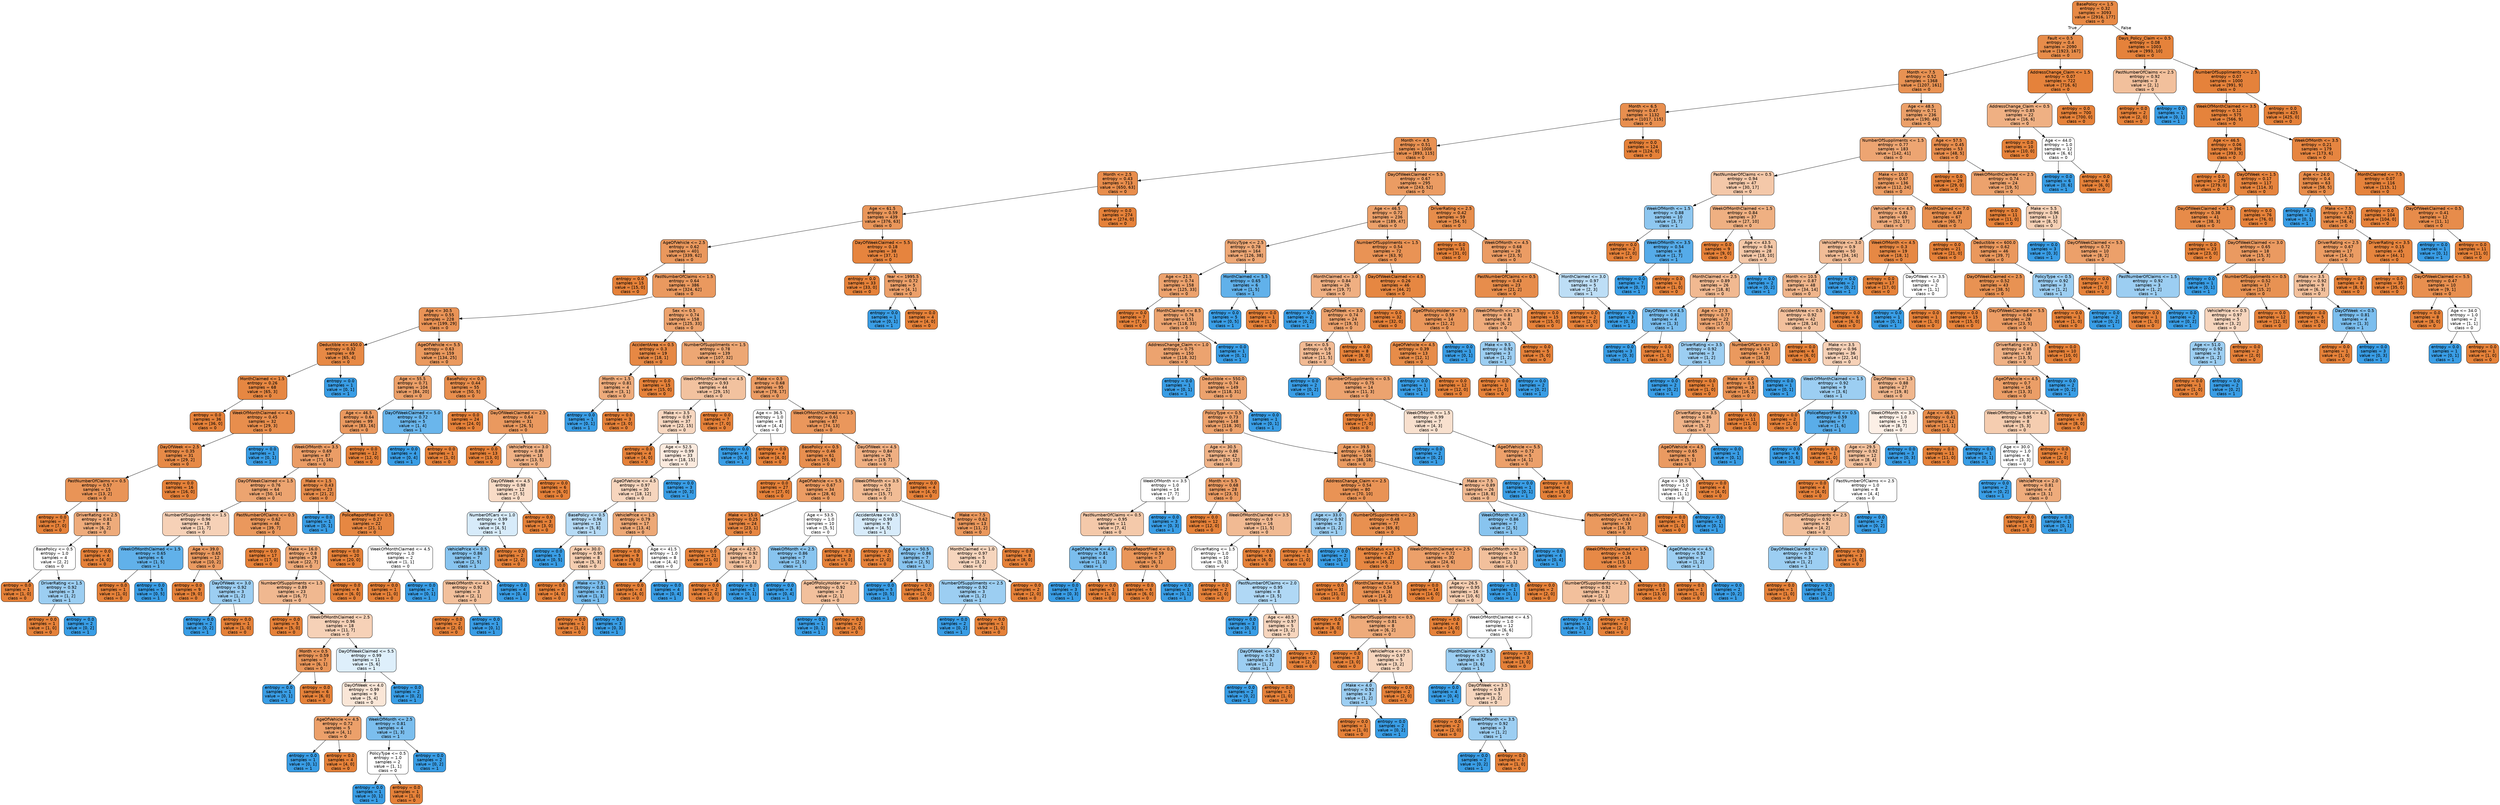 digraph Tree {
node [shape=box, style="filled, rounded", color="black", fontname=helvetica] ;
edge [fontname=helvetica] ;
0 [label="BasePolicy <= 1.5\nentropy = 0.32\nsamples = 3093\nvalue = [2916, 177]\nclass = 0", fillcolor="#e78945"] ;
1 [label="Fault <= 0.5\nentropy = 0.4\nsamples = 2090\nvalue = [1923, 167]\nclass = 0", fillcolor="#e78c4a"] ;
0 -> 1 [labeldistance=2.5, labelangle=45, headlabel="True"] ;
2 [label="Month <= 7.5\nentropy = 0.52\nsamples = 1368\nvalue = [1207, 161]\nclass = 0", fillcolor="#e89253"] ;
1 -> 2 ;
3 [label="Month <= 6.5\nentropy = 0.47\nsamples = 1132\nvalue = [1017, 115]\nclass = 0", fillcolor="#e88f4f"] ;
2 -> 3 ;
4 [label="Month <= 4.5\nentropy = 0.51\nsamples = 1008\nvalue = [893, 115]\nclass = 0", fillcolor="#e89152"] ;
3 -> 4 ;
5 [label="Month <= 2.5\nentropy = 0.43\nsamples = 713\nvalue = [650, 63]\nclass = 0", fillcolor="#e88d4c"] ;
4 -> 5 ;
6 [label="Age <= 61.5\nentropy = 0.59\nsamples = 439\nvalue = [376, 63]\nclass = 0", fillcolor="#e9965a"] ;
5 -> 6 ;
7 [label="AgeOfVehicle <= 2.5\nentropy = 0.62\nsamples = 401\nvalue = [339, 62]\nclass = 0", fillcolor="#ea985d"] ;
6 -> 7 ;
8 [label="entropy = 0.0\nsamples = 15\nvalue = [15, 0]\nclass = 0", fillcolor="#e58139"] ;
7 -> 8 ;
9 [label="PastNumberOfClaims <= 1.5\nentropy = 0.64\nsamples = 386\nvalue = [324, 62]\nclass = 0", fillcolor="#ea995f"] ;
7 -> 9 ;
10 [label="Age <= 30.5\nentropy = 0.55\nsamples = 228\nvalue = [199, 29]\nclass = 0", fillcolor="#e99356"] ;
9 -> 10 ;
11 [label="Deductible <= 450.0\nentropy = 0.32\nsamples = 69\nvalue = [65, 4]\nclass = 0", fillcolor="#e78945"] ;
10 -> 11 ;
12 [label="MonthClaimed <= 1.5\nentropy = 0.26\nsamples = 68\nvalue = [65, 3]\nclass = 0", fillcolor="#e68742"] ;
11 -> 12 ;
13 [label="entropy = 0.0\nsamples = 36\nvalue = [36, 0]\nclass = 0", fillcolor="#e58139"] ;
12 -> 13 ;
14 [label="WeekOfMonthClaimed <= 4.5\nentropy = 0.45\nsamples = 32\nvalue = [29, 3]\nclass = 0", fillcolor="#e88e4d"] ;
12 -> 14 ;
15 [label="DayOfWeek <= 2.5\nentropy = 0.35\nsamples = 31\nvalue = [29, 2]\nclass = 0", fillcolor="#e78a47"] ;
14 -> 15 ;
16 [label="PastNumberOfClaims <= 0.5\nentropy = 0.57\nsamples = 15\nvalue = [13, 2]\nclass = 0", fillcolor="#e99457"] ;
15 -> 16 ;
17 [label="entropy = 0.0\nsamples = 7\nvalue = [7, 0]\nclass = 0", fillcolor="#e58139"] ;
16 -> 17 ;
18 [label="DriverRating <= 2.5\nentropy = 0.81\nsamples = 8\nvalue = [6, 2]\nclass = 0", fillcolor="#eeab7b"] ;
16 -> 18 ;
19 [label="BasePolicy <= 0.5\nentropy = 1.0\nsamples = 4\nvalue = [2, 2]\nclass = 0", fillcolor="#ffffff"] ;
18 -> 19 ;
20 [label="entropy = 0.0\nsamples = 1\nvalue = [1, 0]\nclass = 0", fillcolor="#e58139"] ;
19 -> 20 ;
21 [label="DriverRating <= 1.5\nentropy = 0.92\nsamples = 3\nvalue = [1, 2]\nclass = 1", fillcolor="#9ccef2"] ;
19 -> 21 ;
22 [label="entropy = 0.0\nsamples = 1\nvalue = [1, 0]\nclass = 0", fillcolor="#e58139"] ;
21 -> 22 ;
23 [label="entropy = 0.0\nsamples = 2\nvalue = [0, 2]\nclass = 1", fillcolor="#399de5"] ;
21 -> 23 ;
24 [label="entropy = 0.0\nsamples = 4\nvalue = [4, 0]\nclass = 0", fillcolor="#e58139"] ;
18 -> 24 ;
25 [label="entropy = 0.0\nsamples = 16\nvalue = [16, 0]\nclass = 0", fillcolor="#e58139"] ;
15 -> 25 ;
26 [label="entropy = 0.0\nsamples = 1\nvalue = [0, 1]\nclass = 1", fillcolor="#399de5"] ;
14 -> 26 ;
27 [label="entropy = 0.0\nsamples = 1\nvalue = [0, 1]\nclass = 1", fillcolor="#399de5"] ;
11 -> 27 ;
28 [label="AgeOfVehicle <= 5.5\nentropy = 0.63\nsamples = 159\nvalue = [134, 25]\nclass = 0", fillcolor="#ea995e"] ;
10 -> 28 ;
29 [label="Age <= 55.5\nentropy = 0.71\nsamples = 104\nvalue = [84, 20]\nclass = 0", fillcolor="#eb9f68"] ;
28 -> 29 ;
30 [label="Age <= 46.5\nentropy = 0.64\nsamples = 99\nvalue = [83, 16]\nclass = 0", fillcolor="#ea995f"] ;
29 -> 30 ;
31 [label="WeekOfMonth <= 3.5\nentropy = 0.69\nsamples = 87\nvalue = [71, 16]\nclass = 0", fillcolor="#eb9d66"] ;
30 -> 31 ;
32 [label="DayOfWeekClaimed <= 1.5\nentropy = 0.76\nsamples = 64\nvalue = [50, 14]\nclass = 0", fillcolor="#eca470"] ;
31 -> 32 ;
33 [label="NumberOfSuppliments <= 1.5\nentropy = 0.96\nsamples = 18\nvalue = [11, 7]\nclass = 0", fillcolor="#f6d1b7"] ;
32 -> 33 ;
34 [label="WeekOfMonthClaimed <= 1.5\nentropy = 0.65\nsamples = 6\nvalue = [1, 5]\nclass = 1", fillcolor="#61b1ea"] ;
33 -> 34 ;
35 [label="entropy = 0.0\nsamples = 1\nvalue = [1, 0]\nclass = 0", fillcolor="#e58139"] ;
34 -> 35 ;
36 [label="entropy = 0.0\nsamples = 5\nvalue = [0, 5]\nclass = 1", fillcolor="#399de5"] ;
34 -> 36 ;
37 [label="Age <= 39.0\nentropy = 0.65\nsamples = 12\nvalue = [10, 2]\nclass = 0", fillcolor="#ea9a61"] ;
33 -> 37 ;
38 [label="entropy = 0.0\nsamples = 9\nvalue = [9, 0]\nclass = 0", fillcolor="#e58139"] ;
37 -> 38 ;
39 [label="DayOfWeek <= 3.0\nentropy = 0.92\nsamples = 3\nvalue = [1, 2]\nclass = 1", fillcolor="#9ccef2"] ;
37 -> 39 ;
40 [label="entropy = 0.0\nsamples = 2\nvalue = [0, 2]\nclass = 1", fillcolor="#399de5"] ;
39 -> 40 ;
41 [label="entropy = 0.0\nsamples = 1\nvalue = [1, 0]\nclass = 0", fillcolor="#e58139"] ;
39 -> 41 ;
42 [label="PastNumberOfClaims <= 0.5\nentropy = 0.62\nsamples = 46\nvalue = [39, 7]\nclass = 0", fillcolor="#ea985d"] ;
32 -> 42 ;
43 [label="entropy = 0.0\nsamples = 17\nvalue = [17, 0]\nclass = 0", fillcolor="#e58139"] ;
42 -> 43 ;
44 [label="Make <= 16.0\nentropy = 0.8\nsamples = 29\nvalue = [22, 7]\nclass = 0", fillcolor="#eda978"] ;
42 -> 44 ;
45 [label="NumberOfSuppliments <= 1.5\nentropy = 0.89\nsamples = 23\nvalue = [16, 7]\nclass = 0", fillcolor="#f0b890"] ;
44 -> 45 ;
46 [label="entropy = 0.0\nsamples = 5\nvalue = [5, 0]\nclass = 0", fillcolor="#e58139"] ;
45 -> 46 ;
47 [label="WeekOfMonthClaimed <= 2.5\nentropy = 0.96\nsamples = 18\nvalue = [11, 7]\nclass = 0", fillcolor="#f6d1b7"] ;
45 -> 47 ;
48 [label="Month <= 0.5\nentropy = 0.59\nsamples = 7\nvalue = [6, 1]\nclass = 0", fillcolor="#e9965a"] ;
47 -> 48 ;
49 [label="entropy = 0.0\nsamples = 1\nvalue = [0, 1]\nclass = 1", fillcolor="#399de5"] ;
48 -> 49 ;
50 [label="entropy = 0.0\nsamples = 6\nvalue = [6, 0]\nclass = 0", fillcolor="#e58139"] ;
48 -> 50 ;
51 [label="DayOfWeekClaimed <= 5.5\nentropy = 0.99\nsamples = 11\nvalue = [5, 6]\nclass = 1", fillcolor="#deeffb"] ;
47 -> 51 ;
52 [label="DayOfWeek <= 4.0\nentropy = 0.99\nsamples = 9\nvalue = [5, 4]\nclass = 0", fillcolor="#fae6d7"] ;
51 -> 52 ;
53 [label="AgeOfVehicle <= 4.5\nentropy = 0.72\nsamples = 5\nvalue = [4, 1]\nclass = 0", fillcolor="#eca06a"] ;
52 -> 53 ;
54 [label="entropy = 0.0\nsamples = 1\nvalue = [0, 1]\nclass = 1", fillcolor="#399de5"] ;
53 -> 54 ;
55 [label="entropy = 0.0\nsamples = 4\nvalue = [4, 0]\nclass = 0", fillcolor="#e58139"] ;
53 -> 55 ;
56 [label="WeekOfMonth <= 2.5\nentropy = 0.81\nsamples = 4\nvalue = [1, 3]\nclass = 1", fillcolor="#7bbeee"] ;
52 -> 56 ;
57 [label="PolicyType <= 0.5\nentropy = 1.0\nsamples = 2\nvalue = [1, 1]\nclass = 0", fillcolor="#ffffff"] ;
56 -> 57 ;
58 [label="entropy = 0.0\nsamples = 1\nvalue = [0, 1]\nclass = 1", fillcolor="#399de5"] ;
57 -> 58 ;
59 [label="entropy = 0.0\nsamples = 1\nvalue = [1, 0]\nclass = 0", fillcolor="#e58139"] ;
57 -> 59 ;
60 [label="entropy = 0.0\nsamples = 2\nvalue = [0, 2]\nclass = 1", fillcolor="#399de5"] ;
56 -> 60 ;
61 [label="entropy = 0.0\nsamples = 2\nvalue = [0, 2]\nclass = 1", fillcolor="#399de5"] ;
51 -> 61 ;
62 [label="entropy = 0.0\nsamples = 6\nvalue = [6, 0]\nclass = 0", fillcolor="#e58139"] ;
44 -> 62 ;
63 [label="Make <= 1.5\nentropy = 0.43\nsamples = 23\nvalue = [21, 2]\nclass = 0", fillcolor="#e78d4c"] ;
31 -> 63 ;
64 [label="entropy = 0.0\nsamples = 1\nvalue = [0, 1]\nclass = 1", fillcolor="#399de5"] ;
63 -> 64 ;
65 [label="PoliceReportFiled <= 0.5\nentropy = 0.27\nsamples = 22\nvalue = [21, 1]\nclass = 0", fillcolor="#e68742"] ;
63 -> 65 ;
66 [label="entropy = 0.0\nsamples = 20\nvalue = [20, 0]\nclass = 0", fillcolor="#e58139"] ;
65 -> 66 ;
67 [label="WeekOfMonthClaimed <= 4.5\nentropy = 1.0\nsamples = 2\nvalue = [1, 1]\nclass = 0", fillcolor="#ffffff"] ;
65 -> 67 ;
68 [label="entropy = 0.0\nsamples = 1\nvalue = [1, 0]\nclass = 0", fillcolor="#e58139"] ;
67 -> 68 ;
69 [label="entropy = 0.0\nsamples = 1\nvalue = [0, 1]\nclass = 1", fillcolor="#399de5"] ;
67 -> 69 ;
70 [label="entropy = 0.0\nsamples = 12\nvalue = [12, 0]\nclass = 0", fillcolor="#e58139"] ;
30 -> 70 ;
71 [label="DayOfWeekClaimed <= 5.0\nentropy = 0.72\nsamples = 5\nvalue = [1, 4]\nclass = 1", fillcolor="#6ab6ec"] ;
29 -> 71 ;
72 [label="entropy = 0.0\nsamples = 4\nvalue = [0, 4]\nclass = 1", fillcolor="#399de5"] ;
71 -> 72 ;
73 [label="entropy = 0.0\nsamples = 1\nvalue = [1, 0]\nclass = 0", fillcolor="#e58139"] ;
71 -> 73 ;
74 [label="BasePolicy <= 0.5\nentropy = 0.44\nsamples = 55\nvalue = [50, 5]\nclass = 0", fillcolor="#e88e4d"] ;
28 -> 74 ;
75 [label="entropy = 0.0\nsamples = 24\nvalue = [24, 0]\nclass = 0", fillcolor="#e58139"] ;
74 -> 75 ;
76 [label="DayOfWeekClaimed <= 2.5\nentropy = 0.64\nsamples = 31\nvalue = [26, 5]\nclass = 0", fillcolor="#ea995f"] ;
74 -> 76 ;
77 [label="entropy = 0.0\nsamples = 13\nvalue = [13, 0]\nclass = 0", fillcolor="#e58139"] ;
76 -> 77 ;
78 [label="VehiclePrice <= 3.0\nentropy = 0.85\nsamples = 18\nvalue = [13, 5]\nclass = 0", fillcolor="#efb185"] ;
76 -> 78 ;
79 [label="DayOfWeek <= 4.5\nentropy = 0.98\nsamples = 12\nvalue = [7, 5]\nclass = 0", fillcolor="#f8dbc6"] ;
78 -> 79 ;
80 [label="NumberOfCars <= 1.0\nentropy = 0.99\nsamples = 9\nvalue = [4, 5]\nclass = 1", fillcolor="#d7ebfa"] ;
79 -> 80 ;
81 [label="VehiclePrice <= 0.5\nentropy = 0.86\nsamples = 7\nvalue = [2, 5]\nclass = 1", fillcolor="#88c4ef"] ;
80 -> 81 ;
82 [label="WeekOfMonth <= 4.5\nentropy = 0.92\nsamples = 3\nvalue = [2, 1]\nclass = 0", fillcolor="#f2c09c"] ;
81 -> 82 ;
83 [label="entropy = 0.0\nsamples = 2\nvalue = [2, 0]\nclass = 0", fillcolor="#e58139"] ;
82 -> 83 ;
84 [label="entropy = 0.0\nsamples = 1\nvalue = [0, 1]\nclass = 1", fillcolor="#399de5"] ;
82 -> 84 ;
85 [label="entropy = 0.0\nsamples = 4\nvalue = [0, 4]\nclass = 1", fillcolor="#399de5"] ;
81 -> 85 ;
86 [label="entropy = 0.0\nsamples = 2\nvalue = [2, 0]\nclass = 0", fillcolor="#e58139"] ;
80 -> 86 ;
87 [label="entropy = 0.0\nsamples = 3\nvalue = [3, 0]\nclass = 0", fillcolor="#e58139"] ;
79 -> 87 ;
88 [label="entropy = 0.0\nsamples = 6\nvalue = [6, 0]\nclass = 0", fillcolor="#e58139"] ;
78 -> 88 ;
89 [label="Sex <= 0.5\nentropy = 0.74\nsamples = 158\nvalue = [125, 33]\nclass = 0", fillcolor="#eca26d"] ;
9 -> 89 ;
90 [label="AccidentArea <= 0.5\nentropy = 0.3\nsamples = 19\nvalue = [18, 1]\nclass = 0", fillcolor="#e68844"] ;
89 -> 90 ;
91 [label="Month <= 1.5\nentropy = 0.81\nsamples = 4\nvalue = [3, 1]\nclass = 0", fillcolor="#eeab7b"] ;
90 -> 91 ;
92 [label="entropy = 0.0\nsamples = 1\nvalue = [0, 1]\nclass = 1", fillcolor="#399de5"] ;
91 -> 92 ;
93 [label="entropy = 0.0\nsamples = 3\nvalue = [3, 0]\nclass = 0", fillcolor="#e58139"] ;
91 -> 93 ;
94 [label="entropy = 0.0\nsamples = 15\nvalue = [15, 0]\nclass = 0", fillcolor="#e58139"] ;
90 -> 94 ;
95 [label="NumberOfSuppliments <= 1.5\nentropy = 0.78\nsamples = 139\nvalue = [107, 32]\nclass = 0", fillcolor="#eda774"] ;
89 -> 95 ;
96 [label="WeekOfMonthClaimed <= 4.5\nentropy = 0.93\nsamples = 44\nvalue = [29, 15]\nclass = 0", fillcolor="#f2c29f"] ;
95 -> 96 ;
97 [label="Make <= 3.5\nentropy = 0.97\nsamples = 37\nvalue = [22, 15]\nclass = 0", fillcolor="#f7d7c0"] ;
96 -> 97 ;
98 [label="entropy = 0.0\nsamples = 4\nvalue = [4, 0]\nclass = 0", fillcolor="#e58139"] ;
97 -> 98 ;
99 [label="Age <= 52.5\nentropy = 0.99\nsamples = 33\nvalue = [18, 15]\nclass = 0", fillcolor="#fbeade"] ;
97 -> 99 ;
100 [label="AgeOfVehicle <= 4.5\nentropy = 0.97\nsamples = 30\nvalue = [18, 12]\nclass = 0", fillcolor="#f6d5bd"] ;
99 -> 100 ;
101 [label="BasePolicy <= 0.5\nentropy = 0.96\nsamples = 13\nvalue = [5, 8]\nclass = 1", fillcolor="#b5daf5"] ;
100 -> 101 ;
102 [label="entropy = 0.0\nsamples = 5\nvalue = [0, 5]\nclass = 1", fillcolor="#399de5"] ;
101 -> 102 ;
103 [label="Age <= 30.0\nentropy = 0.95\nsamples = 8\nvalue = [5, 3]\nclass = 0", fillcolor="#f5cdb0"] ;
101 -> 103 ;
104 [label="entropy = 0.0\nsamples = 4\nvalue = [4, 0]\nclass = 0", fillcolor="#e58139"] ;
103 -> 104 ;
105 [label="Make <= 7.5\nentropy = 0.81\nsamples = 4\nvalue = [1, 3]\nclass = 1", fillcolor="#7bbeee"] ;
103 -> 105 ;
106 [label="entropy = 0.0\nsamples = 1\nvalue = [1, 0]\nclass = 0", fillcolor="#e58139"] ;
105 -> 106 ;
107 [label="entropy = 0.0\nsamples = 3\nvalue = [0, 3]\nclass = 1", fillcolor="#399de5"] ;
105 -> 107 ;
108 [label="VehiclePrice <= 1.5\nentropy = 0.79\nsamples = 17\nvalue = [13, 4]\nclass = 0", fillcolor="#eda876"] ;
100 -> 108 ;
109 [label="entropy = 0.0\nsamples = 9\nvalue = [9, 0]\nclass = 0", fillcolor="#e58139"] ;
108 -> 109 ;
110 [label="Age <= 41.5\nentropy = 1.0\nsamples = 8\nvalue = [4, 4]\nclass = 0", fillcolor="#ffffff"] ;
108 -> 110 ;
111 [label="entropy = 0.0\nsamples = 4\nvalue = [4, 0]\nclass = 0", fillcolor="#e58139"] ;
110 -> 111 ;
112 [label="entropy = 0.0\nsamples = 4\nvalue = [0, 4]\nclass = 1", fillcolor="#399de5"] ;
110 -> 112 ;
113 [label="entropy = 0.0\nsamples = 3\nvalue = [0, 3]\nclass = 1", fillcolor="#399de5"] ;
99 -> 113 ;
114 [label="entropy = 0.0\nsamples = 7\nvalue = [7, 0]\nclass = 0", fillcolor="#e58139"] ;
96 -> 114 ;
115 [label="Make <= 0.5\nentropy = 0.68\nsamples = 95\nvalue = [78, 17]\nclass = 0", fillcolor="#eb9c64"] ;
95 -> 115 ;
116 [label="Age <= 36.5\nentropy = 1.0\nsamples = 8\nvalue = [4, 4]\nclass = 0", fillcolor="#ffffff"] ;
115 -> 116 ;
117 [label="entropy = 0.0\nsamples = 4\nvalue = [0, 4]\nclass = 1", fillcolor="#399de5"] ;
116 -> 117 ;
118 [label="entropy = 0.0\nsamples = 4\nvalue = [4, 0]\nclass = 0", fillcolor="#e58139"] ;
116 -> 118 ;
119 [label="WeekOfMonthClaimed <= 3.5\nentropy = 0.61\nsamples = 87\nvalue = [74, 13]\nclass = 0", fillcolor="#ea975c"] ;
115 -> 119 ;
120 [label="BasePolicy <= 0.5\nentropy = 0.46\nsamples = 61\nvalue = [55, 6]\nclass = 0", fillcolor="#e88f4f"] ;
119 -> 120 ;
121 [label="entropy = 0.0\nsamples = 27\nvalue = [27, 0]\nclass = 0", fillcolor="#e58139"] ;
120 -> 121 ;
122 [label="AgeOfVehicle <= 5.5\nentropy = 0.67\nsamples = 34\nvalue = [28, 6]\nclass = 0", fillcolor="#eb9c63"] ;
120 -> 122 ;
123 [label="Make <= 15.0\nentropy = 0.25\nsamples = 24\nvalue = [23, 1]\nclass = 0", fillcolor="#e68642"] ;
122 -> 123 ;
124 [label="entropy = 0.0\nsamples = 21\nvalue = [21, 0]\nclass = 0", fillcolor="#e58139"] ;
123 -> 124 ;
125 [label="Age <= 42.5\nentropy = 0.92\nsamples = 3\nvalue = [2, 1]\nclass = 0", fillcolor="#f2c09c"] ;
123 -> 125 ;
126 [label="entropy = 0.0\nsamples = 2\nvalue = [2, 0]\nclass = 0", fillcolor="#e58139"] ;
125 -> 126 ;
127 [label="entropy = 0.0\nsamples = 1\nvalue = [0, 1]\nclass = 1", fillcolor="#399de5"] ;
125 -> 127 ;
128 [label="Age <= 53.5\nentropy = 1.0\nsamples = 10\nvalue = [5, 5]\nclass = 0", fillcolor="#ffffff"] ;
122 -> 128 ;
129 [label="WeekOfMonth <= 2.5\nentropy = 0.86\nsamples = 7\nvalue = [2, 5]\nclass = 1", fillcolor="#88c4ef"] ;
128 -> 129 ;
130 [label="entropy = 0.0\nsamples = 4\nvalue = [0, 4]\nclass = 1", fillcolor="#399de5"] ;
129 -> 130 ;
131 [label="AgeOfPolicyHolder <= 2.5\nentropy = 0.92\nsamples = 3\nvalue = [2, 1]\nclass = 0", fillcolor="#f2c09c"] ;
129 -> 131 ;
132 [label="entropy = 0.0\nsamples = 1\nvalue = [0, 1]\nclass = 1", fillcolor="#399de5"] ;
131 -> 132 ;
133 [label="entropy = 0.0\nsamples = 2\nvalue = [2, 0]\nclass = 0", fillcolor="#e58139"] ;
131 -> 133 ;
134 [label="entropy = 0.0\nsamples = 3\nvalue = [3, 0]\nclass = 0", fillcolor="#e58139"] ;
128 -> 134 ;
135 [label="DayOfWeek <= 4.5\nentropy = 0.84\nsamples = 26\nvalue = [19, 7]\nclass = 0", fillcolor="#efaf82"] ;
119 -> 135 ;
136 [label="WeekOfMonth <= 3.5\nentropy = 0.9\nsamples = 22\nvalue = [15, 7]\nclass = 0", fillcolor="#f1bc95"] ;
135 -> 136 ;
137 [label="AccidentArea <= 0.5\nentropy = 0.99\nsamples = 9\nvalue = [4, 5]\nclass = 1", fillcolor="#d7ebfa"] ;
136 -> 137 ;
138 [label="entropy = 0.0\nsamples = 2\nvalue = [2, 0]\nclass = 0", fillcolor="#e58139"] ;
137 -> 138 ;
139 [label="Age <= 50.5\nentropy = 0.86\nsamples = 7\nvalue = [2, 5]\nclass = 1", fillcolor="#88c4ef"] ;
137 -> 139 ;
140 [label="entropy = 0.0\nsamples = 5\nvalue = [0, 5]\nclass = 1", fillcolor="#399de5"] ;
139 -> 140 ;
141 [label="entropy = 0.0\nsamples = 2\nvalue = [2, 0]\nclass = 0", fillcolor="#e58139"] ;
139 -> 141 ;
142 [label="Make <= 7.5\nentropy = 0.62\nsamples = 13\nvalue = [11, 2]\nclass = 0", fillcolor="#ea985d"] ;
136 -> 142 ;
143 [label="MonthClaimed <= 1.0\nentropy = 0.97\nsamples = 5\nvalue = [3, 2]\nclass = 0", fillcolor="#f6d5bd"] ;
142 -> 143 ;
144 [label="NumberOfSuppliments <= 2.5\nentropy = 0.92\nsamples = 3\nvalue = [1, 2]\nclass = 1", fillcolor="#9ccef2"] ;
143 -> 144 ;
145 [label="entropy = 0.0\nsamples = 2\nvalue = [0, 2]\nclass = 1", fillcolor="#399de5"] ;
144 -> 145 ;
146 [label="entropy = 0.0\nsamples = 1\nvalue = [1, 0]\nclass = 0", fillcolor="#e58139"] ;
144 -> 146 ;
147 [label="entropy = 0.0\nsamples = 2\nvalue = [2, 0]\nclass = 0", fillcolor="#e58139"] ;
143 -> 147 ;
148 [label="entropy = 0.0\nsamples = 8\nvalue = [8, 0]\nclass = 0", fillcolor="#e58139"] ;
142 -> 148 ;
149 [label="entropy = 0.0\nsamples = 4\nvalue = [4, 0]\nclass = 0", fillcolor="#e58139"] ;
135 -> 149 ;
150 [label="DayOfWeekClaimed <= 5.5\nentropy = 0.18\nsamples = 38\nvalue = [37, 1]\nclass = 0", fillcolor="#e6843e"] ;
6 -> 150 ;
151 [label="entropy = 0.0\nsamples = 33\nvalue = [33, 0]\nclass = 0", fillcolor="#e58139"] ;
150 -> 151 ;
152 [label="Year <= 1995.5\nentropy = 0.72\nsamples = 5\nvalue = [4, 1]\nclass = 0", fillcolor="#eca06a"] ;
150 -> 152 ;
153 [label="entropy = 0.0\nsamples = 1\nvalue = [0, 1]\nclass = 1", fillcolor="#399de5"] ;
152 -> 153 ;
154 [label="entropy = 0.0\nsamples = 4\nvalue = [4, 0]\nclass = 0", fillcolor="#e58139"] ;
152 -> 154 ;
155 [label="entropy = 0.0\nsamples = 274\nvalue = [274, 0]\nclass = 0", fillcolor="#e58139"] ;
5 -> 155 ;
156 [label="DayOfWeekClaimed <= 5.5\nentropy = 0.67\nsamples = 295\nvalue = [243, 52]\nclass = 0", fillcolor="#eb9c63"] ;
4 -> 156 ;
157 [label="Age <= 46.5\nentropy = 0.72\nsamples = 236\nvalue = [189, 47]\nclass = 0", fillcolor="#eba06a"] ;
156 -> 157 ;
158 [label="PolicyType <= 2.5\nentropy = 0.78\nsamples = 164\nvalue = [126, 38]\nclass = 0", fillcolor="#eda775"] ;
157 -> 158 ;
159 [label="Age <= 21.5\nentropy = 0.74\nsamples = 158\nvalue = [125, 33]\nclass = 0", fillcolor="#eca26d"] ;
158 -> 159 ;
160 [label="entropy = 0.0\nsamples = 7\nvalue = [7, 0]\nclass = 0", fillcolor="#e58139"] ;
159 -> 160 ;
161 [label="MonthClaimed <= 8.5\nentropy = 0.76\nsamples = 151\nvalue = [118, 33]\nclass = 0", fillcolor="#eca470"] ;
159 -> 161 ;
162 [label="AddressChange_Claim <= 1.0\nentropy = 0.75\nsamples = 150\nvalue = [118, 32]\nclass = 0", fillcolor="#eca36f"] ;
161 -> 162 ;
163 [label="entropy = 0.0\nsamples = 1\nvalue = [0, 1]\nclass = 1", fillcolor="#399de5"] ;
162 -> 163 ;
164 [label="Deductible <= 550.0\nentropy = 0.74\nsamples = 149\nvalue = [118, 31]\nclass = 0", fillcolor="#eca26d"] ;
162 -> 164 ;
165 [label="PolicyType <= 0.5\nentropy = 0.73\nsamples = 148\nvalue = [118, 30]\nclass = 0", fillcolor="#eca16b"] ;
164 -> 165 ;
166 [label="Age <= 30.5\nentropy = 0.86\nsamples = 42\nvalue = [30, 12]\nclass = 0", fillcolor="#efb388"] ;
165 -> 166 ;
167 [label="WeekOfMonth <= 3.5\nentropy = 1.0\nsamples = 14\nvalue = [7, 7]\nclass = 0", fillcolor="#ffffff"] ;
166 -> 167 ;
168 [label="PastNumberOfClaims <= 0.5\nentropy = 0.95\nsamples = 11\nvalue = [7, 4]\nclass = 0", fillcolor="#f4c9aa"] ;
167 -> 168 ;
169 [label="AgeOfVehicle <= 4.5\nentropy = 0.81\nsamples = 4\nvalue = [1, 3]\nclass = 1", fillcolor="#7bbeee"] ;
168 -> 169 ;
170 [label="entropy = 0.0\nsamples = 3\nvalue = [0, 3]\nclass = 1", fillcolor="#399de5"] ;
169 -> 170 ;
171 [label="entropy = 0.0\nsamples = 1\nvalue = [1, 0]\nclass = 0", fillcolor="#e58139"] ;
169 -> 171 ;
172 [label="PoliceReportFiled <= 0.5\nentropy = 0.59\nsamples = 7\nvalue = [6, 1]\nclass = 0", fillcolor="#e9965a"] ;
168 -> 172 ;
173 [label="entropy = 0.0\nsamples = 6\nvalue = [6, 0]\nclass = 0", fillcolor="#e58139"] ;
172 -> 173 ;
174 [label="entropy = 0.0\nsamples = 1\nvalue = [0, 1]\nclass = 1", fillcolor="#399de5"] ;
172 -> 174 ;
175 [label="entropy = 0.0\nsamples = 3\nvalue = [0, 3]\nclass = 1", fillcolor="#399de5"] ;
167 -> 175 ;
176 [label="Month <= 5.5\nentropy = 0.68\nsamples = 28\nvalue = [23, 5]\nclass = 0", fillcolor="#eb9c64"] ;
166 -> 176 ;
177 [label="entropy = 0.0\nsamples = 12\nvalue = [12, 0]\nclass = 0", fillcolor="#e58139"] ;
176 -> 177 ;
178 [label="WeekOfMonthClaimed <= 3.5\nentropy = 0.9\nsamples = 16\nvalue = [11, 5]\nclass = 0", fillcolor="#f1ba93"] ;
176 -> 178 ;
179 [label="DriverRating <= 1.5\nentropy = 1.0\nsamples = 10\nvalue = [5, 5]\nclass = 0", fillcolor="#ffffff"] ;
178 -> 179 ;
180 [label="entropy = 0.0\nsamples = 2\nvalue = [2, 0]\nclass = 0", fillcolor="#e58139"] ;
179 -> 180 ;
181 [label="PastNumberOfClaims <= 2.0\nentropy = 0.95\nsamples = 8\nvalue = [3, 5]\nclass = 1", fillcolor="#b0d8f5"] ;
179 -> 181 ;
182 [label="entropy = 0.0\nsamples = 3\nvalue = [0, 3]\nclass = 1", fillcolor="#399de5"] ;
181 -> 182 ;
183 [label="Age <= 40.5\nentropy = 0.97\nsamples = 5\nvalue = [3, 2]\nclass = 0", fillcolor="#f6d5bd"] ;
181 -> 183 ;
184 [label="DayOfWeek <= 5.0\nentropy = 0.92\nsamples = 3\nvalue = [1, 2]\nclass = 1", fillcolor="#9ccef2"] ;
183 -> 184 ;
185 [label="entropy = 0.0\nsamples = 2\nvalue = [0, 2]\nclass = 1", fillcolor="#399de5"] ;
184 -> 185 ;
186 [label="entropy = 0.0\nsamples = 1\nvalue = [1, 0]\nclass = 0", fillcolor="#e58139"] ;
184 -> 186 ;
187 [label="entropy = 0.0\nsamples = 2\nvalue = [2, 0]\nclass = 0", fillcolor="#e58139"] ;
183 -> 187 ;
188 [label="entropy = 0.0\nsamples = 6\nvalue = [6, 0]\nclass = 0", fillcolor="#e58139"] ;
178 -> 188 ;
189 [label="Age <= 39.5\nentropy = 0.66\nsamples = 106\nvalue = [88, 18]\nclass = 0", fillcolor="#ea9b61"] ;
165 -> 189 ;
190 [label="AddressChange_Claim <= 2.5\nentropy = 0.54\nsamples = 80\nvalue = [70, 10]\nclass = 0", fillcolor="#e99355"] ;
189 -> 190 ;
191 [label="Age <= 33.0\nentropy = 0.92\nsamples = 3\nvalue = [1, 2]\nclass = 1", fillcolor="#9ccef2"] ;
190 -> 191 ;
192 [label="entropy = 0.0\nsamples = 1\nvalue = [1, 0]\nclass = 0", fillcolor="#e58139"] ;
191 -> 192 ;
193 [label="entropy = 0.0\nsamples = 2\nvalue = [0, 2]\nclass = 1", fillcolor="#399de5"] ;
191 -> 193 ;
194 [label="NumberOfSuppliments <= 2.5\nentropy = 0.48\nsamples = 77\nvalue = [69, 8]\nclass = 0", fillcolor="#e89050"] ;
190 -> 194 ;
195 [label="MaritalStatus <= 1.5\nentropy = 0.25\nsamples = 47\nvalue = [45, 2]\nclass = 0", fillcolor="#e68742"] ;
194 -> 195 ;
196 [label="entropy = 0.0\nsamples = 31\nvalue = [31, 0]\nclass = 0", fillcolor="#e58139"] ;
195 -> 196 ;
197 [label="MonthClaimed <= 5.5\nentropy = 0.54\nsamples = 16\nvalue = [14, 2]\nclass = 0", fillcolor="#e99355"] ;
195 -> 197 ;
198 [label="entropy = 0.0\nsamples = 8\nvalue = [8, 0]\nclass = 0", fillcolor="#e58139"] ;
197 -> 198 ;
199 [label="NumberOfSuppliments <= 0.5\nentropy = 0.81\nsamples = 8\nvalue = [6, 2]\nclass = 0", fillcolor="#eeab7b"] ;
197 -> 199 ;
200 [label="entropy = 0.0\nsamples = 3\nvalue = [3, 0]\nclass = 0", fillcolor="#e58139"] ;
199 -> 200 ;
201 [label="VehiclePrice <= 0.5\nentropy = 0.97\nsamples = 5\nvalue = [3, 2]\nclass = 0", fillcolor="#f6d5bd"] ;
199 -> 201 ;
202 [label="Make <= 4.0\nentropy = 0.92\nsamples = 3\nvalue = [1, 2]\nclass = 1", fillcolor="#9ccef2"] ;
201 -> 202 ;
203 [label="entropy = 0.0\nsamples = 1\nvalue = [1, 0]\nclass = 0", fillcolor="#e58139"] ;
202 -> 203 ;
204 [label="entropy = 0.0\nsamples = 2\nvalue = [0, 2]\nclass = 1", fillcolor="#399de5"] ;
202 -> 204 ;
205 [label="entropy = 0.0\nsamples = 2\nvalue = [2, 0]\nclass = 0", fillcolor="#e58139"] ;
201 -> 205 ;
206 [label="WeekOfMonthClaimed <= 2.5\nentropy = 0.72\nsamples = 30\nvalue = [24, 6]\nclass = 0", fillcolor="#eca06a"] ;
194 -> 206 ;
207 [label="entropy = 0.0\nsamples = 14\nvalue = [14, 0]\nclass = 0", fillcolor="#e58139"] ;
206 -> 207 ;
208 [label="Age <= 26.5\nentropy = 0.95\nsamples = 16\nvalue = [10, 6]\nclass = 0", fillcolor="#f5cdb0"] ;
206 -> 208 ;
209 [label="entropy = 0.0\nsamples = 4\nvalue = [4, 0]\nclass = 0", fillcolor="#e58139"] ;
208 -> 209 ;
210 [label="WeekOfMonthClaimed <= 4.5\nentropy = 1.0\nsamples = 12\nvalue = [6, 6]\nclass = 0", fillcolor="#ffffff"] ;
208 -> 210 ;
211 [label="MonthClaimed <= 5.5\nentropy = 0.92\nsamples = 9\nvalue = [3, 6]\nclass = 1", fillcolor="#9ccef2"] ;
210 -> 211 ;
212 [label="entropy = 0.0\nsamples = 4\nvalue = [0, 4]\nclass = 1", fillcolor="#399de5"] ;
211 -> 212 ;
213 [label="DayOfWeek <= 3.5\nentropy = 0.97\nsamples = 5\nvalue = [3, 2]\nclass = 0", fillcolor="#f6d5bd"] ;
211 -> 213 ;
214 [label="entropy = 0.0\nsamples = 2\nvalue = [2, 0]\nclass = 0", fillcolor="#e58139"] ;
213 -> 214 ;
215 [label="WeekOfMonth <= 3.5\nentropy = 0.92\nsamples = 3\nvalue = [1, 2]\nclass = 1", fillcolor="#9ccef2"] ;
213 -> 215 ;
216 [label="entropy = 0.0\nsamples = 2\nvalue = [0, 2]\nclass = 1", fillcolor="#399de5"] ;
215 -> 216 ;
217 [label="entropy = 0.0\nsamples = 1\nvalue = [1, 0]\nclass = 0", fillcolor="#e58139"] ;
215 -> 217 ;
218 [label="entropy = 0.0\nsamples = 3\nvalue = [3, 0]\nclass = 0", fillcolor="#e58139"] ;
210 -> 218 ;
219 [label="Make <= 7.5\nentropy = 0.89\nsamples = 26\nvalue = [18, 8]\nclass = 0", fillcolor="#f1b991"] ;
189 -> 219 ;
220 [label="WeekOfMonth <= 2.5\nentropy = 0.86\nsamples = 7\nvalue = [2, 5]\nclass = 1", fillcolor="#88c4ef"] ;
219 -> 220 ;
221 [label="WeekOfMonth <= 1.5\nentropy = 0.92\nsamples = 3\nvalue = [2, 1]\nclass = 0", fillcolor="#f2c09c"] ;
220 -> 221 ;
222 [label="entropy = 0.0\nsamples = 1\nvalue = [0, 1]\nclass = 1", fillcolor="#399de5"] ;
221 -> 222 ;
223 [label="entropy = 0.0\nsamples = 2\nvalue = [2, 0]\nclass = 0", fillcolor="#e58139"] ;
221 -> 223 ;
224 [label="entropy = 0.0\nsamples = 4\nvalue = [0, 4]\nclass = 1", fillcolor="#399de5"] ;
220 -> 224 ;
225 [label="PastNumberOfClaims <= 2.0\nentropy = 0.63\nsamples = 19\nvalue = [16, 3]\nclass = 0", fillcolor="#ea995e"] ;
219 -> 225 ;
226 [label="WeekOfMonthClaimed <= 1.5\nentropy = 0.34\nsamples = 16\nvalue = [15, 1]\nclass = 0", fillcolor="#e78946"] ;
225 -> 226 ;
227 [label="NumberOfSuppliments <= 2.5\nentropy = 0.92\nsamples = 3\nvalue = [2, 1]\nclass = 0", fillcolor="#f2c09c"] ;
226 -> 227 ;
228 [label="entropy = 0.0\nsamples = 1\nvalue = [0, 1]\nclass = 1", fillcolor="#399de5"] ;
227 -> 228 ;
229 [label="entropy = 0.0\nsamples = 2\nvalue = [2, 0]\nclass = 0", fillcolor="#e58139"] ;
227 -> 229 ;
230 [label="entropy = 0.0\nsamples = 13\nvalue = [13, 0]\nclass = 0", fillcolor="#e58139"] ;
226 -> 230 ;
231 [label="AgeOfVehicle <= 4.5\nentropy = 0.92\nsamples = 3\nvalue = [1, 2]\nclass = 1", fillcolor="#9ccef2"] ;
225 -> 231 ;
232 [label="entropy = 0.0\nsamples = 1\nvalue = [1, 0]\nclass = 0", fillcolor="#e58139"] ;
231 -> 232 ;
233 [label="entropy = 0.0\nsamples = 2\nvalue = [0, 2]\nclass = 1", fillcolor="#399de5"] ;
231 -> 233 ;
234 [label="entropy = 0.0\nsamples = 1\nvalue = [0, 1]\nclass = 1", fillcolor="#399de5"] ;
164 -> 234 ;
235 [label="entropy = 0.0\nsamples = 1\nvalue = [0, 1]\nclass = 1", fillcolor="#399de5"] ;
161 -> 235 ;
236 [label="MonthClaimed <= 5.5\nentropy = 0.65\nsamples = 6\nvalue = [1, 5]\nclass = 1", fillcolor="#61b1ea"] ;
158 -> 236 ;
237 [label="entropy = 0.0\nsamples = 5\nvalue = [0, 5]\nclass = 1", fillcolor="#399de5"] ;
236 -> 237 ;
238 [label="entropy = 0.0\nsamples = 1\nvalue = [1, 0]\nclass = 0", fillcolor="#e58139"] ;
236 -> 238 ;
239 [label="NumberOfSuppliments <= 1.5\nentropy = 0.54\nsamples = 72\nvalue = [63, 9]\nclass = 0", fillcolor="#e99355"] ;
157 -> 239 ;
240 [label="MonthClaimed <= 3.0\nentropy = 0.84\nsamples = 26\nvalue = [19, 7]\nclass = 0", fillcolor="#efaf82"] ;
239 -> 240 ;
241 [label="entropy = 0.0\nsamples = 2\nvalue = [0, 2]\nclass = 1", fillcolor="#399de5"] ;
240 -> 241 ;
242 [label="DayOfWeek <= 3.0\nentropy = 0.74\nsamples = 24\nvalue = [19, 5]\nclass = 0", fillcolor="#eca26d"] ;
240 -> 242 ;
243 [label="Sex <= 0.5\nentropy = 0.9\nsamples = 16\nvalue = [11, 5]\nclass = 0", fillcolor="#f1ba93"] ;
242 -> 243 ;
244 [label="entropy = 0.0\nsamples = 2\nvalue = [0, 2]\nclass = 1", fillcolor="#399de5"] ;
243 -> 244 ;
245 [label="NumberOfSuppliments <= 0.5\nentropy = 0.75\nsamples = 14\nvalue = [11, 3]\nclass = 0", fillcolor="#eca36f"] ;
243 -> 245 ;
246 [label="entropy = 0.0\nsamples = 7\nvalue = [7, 0]\nclass = 0", fillcolor="#e58139"] ;
245 -> 246 ;
247 [label="WeekOfMonth <= 1.5\nentropy = 0.99\nsamples = 7\nvalue = [4, 3]\nclass = 0", fillcolor="#f8e0ce"] ;
245 -> 247 ;
248 [label="entropy = 0.0\nsamples = 2\nvalue = [0, 2]\nclass = 1", fillcolor="#399de5"] ;
247 -> 248 ;
249 [label="AgeOfVehicle <= 5.5\nentropy = 0.72\nsamples = 5\nvalue = [4, 1]\nclass = 0", fillcolor="#eca06a"] ;
247 -> 249 ;
250 [label="entropy = 0.0\nsamples = 1\nvalue = [0, 1]\nclass = 1", fillcolor="#399de5"] ;
249 -> 250 ;
251 [label="entropy = 0.0\nsamples = 4\nvalue = [4, 0]\nclass = 0", fillcolor="#e58139"] ;
249 -> 251 ;
252 [label="entropy = 0.0\nsamples = 8\nvalue = [8, 0]\nclass = 0", fillcolor="#e58139"] ;
242 -> 252 ;
253 [label="DayOfWeekClaimed <= 4.5\nentropy = 0.26\nsamples = 46\nvalue = [44, 2]\nclass = 0", fillcolor="#e68742"] ;
239 -> 253 ;
254 [label="entropy = 0.0\nsamples = 32\nvalue = [32, 0]\nclass = 0", fillcolor="#e58139"] ;
253 -> 254 ;
255 [label="AgeOfPolicyHolder <= 7.5\nentropy = 0.59\nsamples = 14\nvalue = [12, 2]\nclass = 0", fillcolor="#e9965a"] ;
253 -> 255 ;
256 [label="AgeOfVehicle <= 4.5\nentropy = 0.39\nsamples = 13\nvalue = [12, 1]\nclass = 0", fillcolor="#e78c49"] ;
255 -> 256 ;
257 [label="entropy = 0.0\nsamples = 1\nvalue = [0, 1]\nclass = 1", fillcolor="#399de5"] ;
256 -> 257 ;
258 [label="entropy = 0.0\nsamples = 12\nvalue = [12, 0]\nclass = 0", fillcolor="#e58139"] ;
256 -> 258 ;
259 [label="entropy = 0.0\nsamples = 1\nvalue = [0, 1]\nclass = 1", fillcolor="#399de5"] ;
255 -> 259 ;
260 [label="DriverRating <= 2.5\nentropy = 0.42\nsamples = 59\nvalue = [54, 5]\nclass = 0", fillcolor="#e78d4b"] ;
156 -> 260 ;
261 [label="entropy = 0.0\nsamples = 31\nvalue = [31, 0]\nclass = 0", fillcolor="#e58139"] ;
260 -> 261 ;
262 [label="WeekOfMonth <= 4.5\nentropy = 0.68\nsamples = 28\nvalue = [23, 5]\nclass = 0", fillcolor="#eb9c64"] ;
260 -> 262 ;
263 [label="PastNumberOfClaims <= 0.5\nentropy = 0.43\nsamples = 23\nvalue = [21, 2]\nclass = 0", fillcolor="#e78d4c"] ;
262 -> 263 ;
264 [label="WeekOfMonth <= 2.5\nentropy = 0.81\nsamples = 8\nvalue = [6, 2]\nclass = 0", fillcolor="#eeab7b"] ;
263 -> 264 ;
265 [label="Make <= 9.5\nentropy = 0.92\nsamples = 3\nvalue = [1, 2]\nclass = 1", fillcolor="#9ccef2"] ;
264 -> 265 ;
266 [label="entropy = 0.0\nsamples = 1\nvalue = [1, 0]\nclass = 0", fillcolor="#e58139"] ;
265 -> 266 ;
267 [label="entropy = 0.0\nsamples = 2\nvalue = [0, 2]\nclass = 1", fillcolor="#399de5"] ;
265 -> 267 ;
268 [label="entropy = 0.0\nsamples = 5\nvalue = [5, 0]\nclass = 0", fillcolor="#e58139"] ;
264 -> 268 ;
269 [label="entropy = 0.0\nsamples = 15\nvalue = [15, 0]\nclass = 0", fillcolor="#e58139"] ;
263 -> 269 ;
270 [label="MonthClaimed <= 3.0\nentropy = 0.97\nsamples = 5\nvalue = [2, 3]\nclass = 1", fillcolor="#bddef6"] ;
262 -> 270 ;
271 [label="entropy = 0.0\nsamples = 2\nvalue = [2, 0]\nclass = 0", fillcolor="#e58139"] ;
270 -> 271 ;
272 [label="entropy = 0.0\nsamples = 3\nvalue = [0, 3]\nclass = 1", fillcolor="#399de5"] ;
270 -> 272 ;
273 [label="entropy = 0.0\nsamples = 124\nvalue = [124, 0]\nclass = 0", fillcolor="#e58139"] ;
3 -> 273 ;
274 [label="Age <= 48.5\nentropy = 0.71\nsamples = 236\nvalue = [190, 46]\nclass = 0", fillcolor="#eba069"] ;
2 -> 274 ;
275 [label="NumberOfSuppliments <= 1.5\nentropy = 0.77\nsamples = 183\nvalue = [142, 41]\nclass = 0", fillcolor="#eda572"] ;
274 -> 275 ;
276 [label="PastNumberOfClaims <= 0.5\nentropy = 0.94\nsamples = 47\nvalue = [30, 17]\nclass = 0", fillcolor="#f4c8a9"] ;
275 -> 276 ;
277 [label="WeekOfMonth <= 1.5\nentropy = 0.88\nsamples = 10\nvalue = [3, 7]\nclass = 1", fillcolor="#8ec7f0"] ;
276 -> 277 ;
278 [label="entropy = 0.0\nsamples = 2\nvalue = [2, 0]\nclass = 0", fillcolor="#e58139"] ;
277 -> 278 ;
279 [label="WeekOfMonth <= 3.5\nentropy = 0.54\nsamples = 8\nvalue = [1, 7]\nclass = 1", fillcolor="#55abe9"] ;
277 -> 279 ;
280 [label="entropy = 0.0\nsamples = 7\nvalue = [0, 7]\nclass = 1", fillcolor="#399de5"] ;
279 -> 280 ;
281 [label="entropy = 0.0\nsamples = 1\nvalue = [1, 0]\nclass = 0", fillcolor="#e58139"] ;
279 -> 281 ;
282 [label="WeekOfMonthClaimed <= 1.5\nentropy = 0.84\nsamples = 37\nvalue = [27, 10]\nclass = 0", fillcolor="#efb082"] ;
276 -> 282 ;
283 [label="entropy = 0.0\nsamples = 9\nvalue = [9, 0]\nclass = 0", fillcolor="#e58139"] ;
282 -> 283 ;
284 [label="Age <= 43.5\nentropy = 0.94\nsamples = 28\nvalue = [18, 10]\nclass = 0", fillcolor="#f3c7a7"] ;
282 -> 284 ;
285 [label="MonthClaimed <= 2.5\nentropy = 0.89\nsamples = 26\nvalue = [18, 8]\nclass = 0", fillcolor="#f1b991"] ;
284 -> 285 ;
286 [label="DayOfWeek <= 4.5\nentropy = 0.81\nsamples = 4\nvalue = [1, 3]\nclass = 1", fillcolor="#7bbeee"] ;
285 -> 286 ;
287 [label="entropy = 0.0\nsamples = 3\nvalue = [0, 3]\nclass = 1", fillcolor="#399de5"] ;
286 -> 287 ;
288 [label="entropy = 0.0\nsamples = 1\nvalue = [1, 0]\nclass = 0", fillcolor="#e58139"] ;
286 -> 288 ;
289 [label="Age <= 27.5\nentropy = 0.77\nsamples = 22\nvalue = [17, 5]\nclass = 0", fillcolor="#eda673"] ;
285 -> 289 ;
290 [label="DriverRating <= 3.5\nentropy = 0.92\nsamples = 3\nvalue = [1, 2]\nclass = 1", fillcolor="#9ccef2"] ;
289 -> 290 ;
291 [label="entropy = 0.0\nsamples = 2\nvalue = [0, 2]\nclass = 1", fillcolor="#399de5"] ;
290 -> 291 ;
292 [label="entropy = 0.0\nsamples = 1\nvalue = [1, 0]\nclass = 0", fillcolor="#e58139"] ;
290 -> 292 ;
293 [label="NumberOfCars <= 1.0\nentropy = 0.63\nsamples = 19\nvalue = [16, 3]\nclass = 0", fillcolor="#ea995e"] ;
289 -> 293 ;
294 [label="Make <= 4.0\nentropy = 0.5\nsamples = 18\nvalue = [16, 2]\nclass = 0", fillcolor="#e89152"] ;
293 -> 294 ;
295 [label="DriverRating <= 3.5\nentropy = 0.86\nsamples = 7\nvalue = [5, 2]\nclass = 0", fillcolor="#efb388"] ;
294 -> 295 ;
296 [label="AgeOfVehicle <= 4.5\nentropy = 0.65\nsamples = 6\nvalue = [5, 1]\nclass = 0", fillcolor="#ea9a61"] ;
295 -> 296 ;
297 [label="Age <= 35.5\nentropy = 1.0\nsamples = 2\nvalue = [1, 1]\nclass = 0", fillcolor="#ffffff"] ;
296 -> 297 ;
298 [label="entropy = 0.0\nsamples = 1\nvalue = [1, 0]\nclass = 0", fillcolor="#e58139"] ;
297 -> 298 ;
299 [label="entropy = 0.0\nsamples = 1\nvalue = [0, 1]\nclass = 1", fillcolor="#399de5"] ;
297 -> 299 ;
300 [label="entropy = 0.0\nsamples = 4\nvalue = [4, 0]\nclass = 0", fillcolor="#e58139"] ;
296 -> 300 ;
301 [label="entropy = 0.0\nsamples = 1\nvalue = [0, 1]\nclass = 1", fillcolor="#399de5"] ;
295 -> 301 ;
302 [label="entropy = 0.0\nsamples = 11\nvalue = [11, 0]\nclass = 0", fillcolor="#e58139"] ;
294 -> 302 ;
303 [label="entropy = 0.0\nsamples = 1\nvalue = [0, 1]\nclass = 1", fillcolor="#399de5"] ;
293 -> 303 ;
304 [label="entropy = 0.0\nsamples = 2\nvalue = [0, 2]\nclass = 1", fillcolor="#399de5"] ;
284 -> 304 ;
305 [label="Make <= 10.0\nentropy = 0.67\nsamples = 136\nvalue = [112, 24]\nclass = 0", fillcolor="#eb9c63"] ;
275 -> 305 ;
306 [label="VehiclePrice <= 4.5\nentropy = 0.81\nsamples = 69\nvalue = [52, 17]\nclass = 0", fillcolor="#eeaa7a"] ;
305 -> 306 ;
307 [label="VehiclePrice <= 3.0\nentropy = 0.9\nsamples = 50\nvalue = [34, 16]\nclass = 0", fillcolor="#f1bc96"] ;
306 -> 307 ;
308 [label="Month <= 10.5\nentropy = 0.87\nsamples = 48\nvalue = [34, 14]\nclass = 0", fillcolor="#f0b58b"] ;
307 -> 308 ;
309 [label="AccidentArea <= 0.5\nentropy = 0.92\nsamples = 42\nvalue = [28, 14]\nclass = 0", fillcolor="#f2c09c"] ;
308 -> 309 ;
310 [label="entropy = 0.0\nsamples = 6\nvalue = [6, 0]\nclass = 0", fillcolor="#e58139"] ;
309 -> 310 ;
311 [label="Make <= 3.5\nentropy = 0.96\nsamples = 36\nvalue = [22, 14]\nclass = 0", fillcolor="#f6d1b7"] ;
309 -> 311 ;
312 [label="WeekOfMonthClaimed <= 1.5\nentropy = 0.92\nsamples = 9\nvalue = [3, 6]\nclass = 1", fillcolor="#9ccef2"] ;
311 -> 312 ;
313 [label="entropy = 0.0\nsamples = 2\nvalue = [2, 0]\nclass = 0", fillcolor="#e58139"] ;
312 -> 313 ;
314 [label="PoliceReportFiled <= 0.5\nentropy = 0.59\nsamples = 7\nvalue = [1, 6]\nclass = 1", fillcolor="#5aade9"] ;
312 -> 314 ;
315 [label="entropy = 0.0\nsamples = 6\nvalue = [0, 6]\nclass = 1", fillcolor="#399de5"] ;
314 -> 315 ;
316 [label="entropy = 0.0\nsamples = 1\nvalue = [1, 0]\nclass = 0", fillcolor="#e58139"] ;
314 -> 316 ;
317 [label="DayOfWeek <= 1.5\nentropy = 0.88\nsamples = 27\nvalue = [19, 8]\nclass = 0", fillcolor="#f0b68c"] ;
311 -> 317 ;
318 [label="WeekOfMonth <= 3.5\nentropy = 1.0\nsamples = 15\nvalue = [8, 7]\nclass = 0", fillcolor="#fcefe6"] ;
317 -> 318 ;
319 [label="Age <= 29.5\nentropy = 0.92\nsamples = 12\nvalue = [8, 4]\nclass = 0", fillcolor="#f2c09c"] ;
318 -> 319 ;
320 [label="entropy = 0.0\nsamples = 4\nvalue = [4, 0]\nclass = 0", fillcolor="#e58139"] ;
319 -> 320 ;
321 [label="PastNumberOfClaims <= 2.5\nentropy = 1.0\nsamples = 8\nvalue = [4, 4]\nclass = 0", fillcolor="#ffffff"] ;
319 -> 321 ;
322 [label="NumberOfSuppliments <= 2.5\nentropy = 0.92\nsamples = 6\nvalue = [4, 2]\nclass = 0", fillcolor="#f2c09c"] ;
321 -> 322 ;
323 [label="DayOfWeekClaimed <= 3.0\nentropy = 0.92\nsamples = 3\nvalue = [1, 2]\nclass = 1", fillcolor="#9ccef2"] ;
322 -> 323 ;
324 [label="entropy = 0.0\nsamples = 1\nvalue = [1, 0]\nclass = 0", fillcolor="#e58139"] ;
323 -> 324 ;
325 [label="entropy = 0.0\nsamples = 2\nvalue = [0, 2]\nclass = 1", fillcolor="#399de5"] ;
323 -> 325 ;
326 [label="entropy = 0.0\nsamples = 3\nvalue = [3, 0]\nclass = 0", fillcolor="#e58139"] ;
322 -> 326 ;
327 [label="entropy = 0.0\nsamples = 2\nvalue = [0, 2]\nclass = 1", fillcolor="#399de5"] ;
321 -> 327 ;
328 [label="entropy = 0.0\nsamples = 3\nvalue = [0, 3]\nclass = 1", fillcolor="#399de5"] ;
318 -> 328 ;
329 [label="Age <= 46.5\nentropy = 0.41\nsamples = 12\nvalue = [11, 1]\nclass = 0", fillcolor="#e78c4b"] ;
317 -> 329 ;
330 [label="entropy = 0.0\nsamples = 11\nvalue = [11, 0]\nclass = 0", fillcolor="#e58139"] ;
329 -> 330 ;
331 [label="entropy = 0.0\nsamples = 1\nvalue = [0, 1]\nclass = 1", fillcolor="#399de5"] ;
329 -> 331 ;
332 [label="entropy = 0.0\nsamples = 6\nvalue = [6, 0]\nclass = 0", fillcolor="#e58139"] ;
308 -> 332 ;
333 [label="entropy = 0.0\nsamples = 2\nvalue = [0, 2]\nclass = 1", fillcolor="#399de5"] ;
307 -> 333 ;
334 [label="WeekOfMonth <= 4.5\nentropy = 0.3\nsamples = 19\nvalue = [18, 1]\nclass = 0", fillcolor="#e68844"] ;
306 -> 334 ;
335 [label="entropy = 0.0\nsamples = 17\nvalue = [17, 0]\nclass = 0", fillcolor="#e58139"] ;
334 -> 335 ;
336 [label="DayOfWeek <= 3.5\nentropy = 1.0\nsamples = 2\nvalue = [1, 1]\nclass = 0", fillcolor="#ffffff"] ;
334 -> 336 ;
337 [label="entropy = 0.0\nsamples = 1\nvalue = [0, 1]\nclass = 1", fillcolor="#399de5"] ;
336 -> 337 ;
338 [label="entropy = 0.0\nsamples = 1\nvalue = [1, 0]\nclass = 0", fillcolor="#e58139"] ;
336 -> 338 ;
339 [label="MonthClaimed <= 7.0\nentropy = 0.48\nsamples = 67\nvalue = [60, 7]\nclass = 0", fillcolor="#e89050"] ;
305 -> 339 ;
340 [label="entropy = 0.0\nsamples = 21\nvalue = [21, 0]\nclass = 0", fillcolor="#e58139"] ;
339 -> 340 ;
341 [label="Deductible <= 600.0\nentropy = 0.62\nsamples = 46\nvalue = [39, 7]\nclass = 0", fillcolor="#ea985d"] ;
339 -> 341 ;
342 [label="DayOfWeekClaimed <= 2.5\nentropy = 0.52\nsamples = 43\nvalue = [38, 5]\nclass = 0", fillcolor="#e89253"] ;
341 -> 342 ;
343 [label="entropy = 0.0\nsamples = 15\nvalue = [15, 0]\nclass = 0", fillcolor="#e58139"] ;
342 -> 343 ;
344 [label="DayOfWeekClaimed <= 5.5\nentropy = 0.68\nsamples = 28\nvalue = [23, 5]\nclass = 0", fillcolor="#eb9c64"] ;
342 -> 344 ;
345 [label="DriverRating <= 3.5\nentropy = 0.85\nsamples = 18\nvalue = [13, 5]\nclass = 0", fillcolor="#efb185"] ;
344 -> 345 ;
346 [label="AgeOfVehicle <= 4.5\nentropy = 0.7\nsamples = 16\nvalue = [13, 3]\nclass = 0", fillcolor="#eb9e67"] ;
345 -> 346 ;
347 [label="WeekOfMonthClaimed <= 4.5\nentropy = 0.95\nsamples = 8\nvalue = [5, 3]\nclass = 0", fillcolor="#f5cdb0"] ;
346 -> 347 ;
348 [label="Age <= 30.0\nentropy = 1.0\nsamples = 6\nvalue = [3, 3]\nclass = 0", fillcolor="#ffffff"] ;
347 -> 348 ;
349 [label="entropy = 0.0\nsamples = 2\nvalue = [0, 2]\nclass = 1", fillcolor="#399de5"] ;
348 -> 349 ;
350 [label="VehiclePrice <= 2.0\nentropy = 0.81\nsamples = 4\nvalue = [3, 1]\nclass = 0", fillcolor="#eeab7b"] ;
348 -> 350 ;
351 [label="entropy = 0.0\nsamples = 3\nvalue = [3, 0]\nclass = 0", fillcolor="#e58139"] ;
350 -> 351 ;
352 [label="entropy = 0.0\nsamples = 1\nvalue = [0, 1]\nclass = 1", fillcolor="#399de5"] ;
350 -> 352 ;
353 [label="entropy = 0.0\nsamples = 2\nvalue = [2, 0]\nclass = 0", fillcolor="#e58139"] ;
347 -> 353 ;
354 [label="entropy = 0.0\nsamples = 8\nvalue = [8, 0]\nclass = 0", fillcolor="#e58139"] ;
346 -> 354 ;
355 [label="entropy = 0.0\nsamples = 2\nvalue = [0, 2]\nclass = 1", fillcolor="#399de5"] ;
345 -> 355 ;
356 [label="entropy = 0.0\nsamples = 10\nvalue = [10, 0]\nclass = 0", fillcolor="#e58139"] ;
344 -> 356 ;
357 [label="PolicyType <= 0.5\nentropy = 0.92\nsamples = 3\nvalue = [1, 2]\nclass = 1", fillcolor="#9ccef2"] ;
341 -> 357 ;
358 [label="entropy = 0.0\nsamples = 1\nvalue = [1, 0]\nclass = 0", fillcolor="#e58139"] ;
357 -> 358 ;
359 [label="entropy = 0.0\nsamples = 2\nvalue = [0, 2]\nclass = 1", fillcolor="#399de5"] ;
357 -> 359 ;
360 [label="Age <= 57.5\nentropy = 0.45\nsamples = 53\nvalue = [48, 5]\nclass = 0", fillcolor="#e88e4e"] ;
274 -> 360 ;
361 [label="entropy = 0.0\nsamples = 29\nvalue = [29, 0]\nclass = 0", fillcolor="#e58139"] ;
360 -> 361 ;
362 [label="WeekOfMonthClaimed <= 2.5\nentropy = 0.74\nsamples = 24\nvalue = [19, 5]\nclass = 0", fillcolor="#eca26d"] ;
360 -> 362 ;
363 [label="entropy = 0.0\nsamples = 11\nvalue = [11, 0]\nclass = 0", fillcolor="#e58139"] ;
362 -> 363 ;
364 [label="Make <= 5.5\nentropy = 0.96\nsamples = 13\nvalue = [8, 5]\nclass = 0", fillcolor="#f5d0b5"] ;
362 -> 364 ;
365 [label="entropy = 0.0\nsamples = 3\nvalue = [0, 3]\nclass = 1", fillcolor="#399de5"] ;
364 -> 365 ;
366 [label="DayOfWeekClaimed <= 5.5\nentropy = 0.72\nsamples = 10\nvalue = [8, 2]\nclass = 0", fillcolor="#eca06a"] ;
364 -> 366 ;
367 [label="entropy = 0.0\nsamples = 7\nvalue = [7, 0]\nclass = 0", fillcolor="#e58139"] ;
366 -> 367 ;
368 [label="PastNumberOfClaims <= 1.5\nentropy = 0.92\nsamples = 3\nvalue = [1, 2]\nclass = 1", fillcolor="#9ccef2"] ;
366 -> 368 ;
369 [label="entropy = 0.0\nsamples = 1\nvalue = [1, 0]\nclass = 0", fillcolor="#e58139"] ;
368 -> 369 ;
370 [label="entropy = 0.0\nsamples = 2\nvalue = [0, 2]\nclass = 1", fillcolor="#399de5"] ;
368 -> 370 ;
371 [label="AddressChange_Claim <= 1.5\nentropy = 0.07\nsamples = 722\nvalue = [716, 6]\nclass = 0", fillcolor="#e5823b"] ;
1 -> 371 ;
372 [label="AddressChange_Claim <= 0.5\nentropy = 0.85\nsamples = 22\nvalue = [16, 6]\nclass = 0", fillcolor="#efb083"] ;
371 -> 372 ;
373 [label="entropy = 0.0\nsamples = 10\nvalue = [10, 0]\nclass = 0", fillcolor="#e58139"] ;
372 -> 373 ;
374 [label="Age <= 44.0\nentropy = 1.0\nsamples = 12\nvalue = [6, 6]\nclass = 0", fillcolor="#ffffff"] ;
372 -> 374 ;
375 [label="entropy = 0.0\nsamples = 6\nvalue = [0, 6]\nclass = 1", fillcolor="#399de5"] ;
374 -> 375 ;
376 [label="entropy = 0.0\nsamples = 6\nvalue = [6, 0]\nclass = 0", fillcolor="#e58139"] ;
374 -> 376 ;
377 [label="entropy = 0.0\nsamples = 700\nvalue = [700, 0]\nclass = 0", fillcolor="#e58139"] ;
371 -> 377 ;
378 [label="Days_Policy_Claim <= 0.5\nentropy = 0.08\nsamples = 1003\nvalue = [993, 10]\nclass = 0", fillcolor="#e5823b"] ;
0 -> 378 [labeldistance=2.5, labelangle=-45, headlabel="False"] ;
379 [label="PastNumberOfClaims <= 2.5\nentropy = 0.92\nsamples = 3\nvalue = [2, 1]\nclass = 0", fillcolor="#f2c09c"] ;
378 -> 379 ;
380 [label="entropy = 0.0\nsamples = 2\nvalue = [2, 0]\nclass = 0", fillcolor="#e58139"] ;
379 -> 380 ;
381 [label="entropy = 0.0\nsamples = 1\nvalue = [0, 1]\nclass = 1", fillcolor="#399de5"] ;
379 -> 381 ;
382 [label="NumberOfSuppliments <= 2.5\nentropy = 0.07\nsamples = 1000\nvalue = [991, 9]\nclass = 0", fillcolor="#e5823b"] ;
378 -> 382 ;
383 [label="WeekOfMonthClaimed <= 3.5\nentropy = 0.12\nsamples = 575\nvalue = [566, 9]\nclass = 0", fillcolor="#e5833c"] ;
382 -> 383 ;
384 [label="Age <= 46.5\nentropy = 0.06\nsamples = 396\nvalue = [393, 3]\nclass = 0", fillcolor="#e5823b"] ;
383 -> 384 ;
385 [label="entropy = 0.0\nsamples = 279\nvalue = [279, 0]\nclass = 0", fillcolor="#e58139"] ;
384 -> 385 ;
386 [label="DayOfWeek <= 1.5\nentropy = 0.17\nsamples = 117\nvalue = [114, 3]\nclass = 0", fillcolor="#e6843e"] ;
384 -> 386 ;
387 [label="DayOfWeekClaimed <= 1.5\nentropy = 0.38\nsamples = 41\nvalue = [38, 3]\nclass = 0", fillcolor="#e78b49"] ;
386 -> 387 ;
388 [label="entropy = 0.0\nsamples = 23\nvalue = [23, 0]\nclass = 0", fillcolor="#e58139"] ;
387 -> 388 ;
389 [label="DayOfWeekClaimed <= 3.0\nentropy = 0.65\nsamples = 18\nvalue = [15, 3]\nclass = 0", fillcolor="#ea9a61"] ;
387 -> 389 ;
390 [label="entropy = 0.0\nsamples = 1\nvalue = [0, 1]\nclass = 1", fillcolor="#399de5"] ;
389 -> 390 ;
391 [label="NumberOfSuppliments <= 0.5\nentropy = 0.52\nsamples = 17\nvalue = [15, 2]\nclass = 0", fillcolor="#e89253"] ;
389 -> 391 ;
392 [label="VehiclePrice <= 0.5\nentropy = 0.97\nsamples = 5\nvalue = [3, 2]\nclass = 0", fillcolor="#f6d5bd"] ;
391 -> 392 ;
393 [label="Age <= 51.0\nentropy = 0.92\nsamples = 3\nvalue = [1, 2]\nclass = 1", fillcolor="#9ccef2"] ;
392 -> 393 ;
394 [label="entropy = 0.0\nsamples = 1\nvalue = [1, 0]\nclass = 0", fillcolor="#e58139"] ;
393 -> 394 ;
395 [label="entropy = 0.0\nsamples = 2\nvalue = [0, 2]\nclass = 1", fillcolor="#399de5"] ;
393 -> 395 ;
396 [label="entropy = 0.0\nsamples = 2\nvalue = [2, 0]\nclass = 0", fillcolor="#e58139"] ;
392 -> 396 ;
397 [label="entropy = 0.0\nsamples = 12\nvalue = [12, 0]\nclass = 0", fillcolor="#e58139"] ;
391 -> 397 ;
398 [label="entropy = 0.0\nsamples = 76\nvalue = [76, 0]\nclass = 0", fillcolor="#e58139"] ;
386 -> 398 ;
399 [label="WeekOfMonth <= 3.5\nentropy = 0.21\nsamples = 179\nvalue = [173, 6]\nclass = 0", fillcolor="#e68540"] ;
383 -> 399 ;
400 [label="Age <= 24.0\nentropy = 0.4\nsamples = 63\nvalue = [58, 5]\nclass = 0", fillcolor="#e78c4a"] ;
399 -> 400 ;
401 [label="entropy = 0.0\nsamples = 1\nvalue = [0, 1]\nclass = 1", fillcolor="#399de5"] ;
400 -> 401 ;
402 [label="Make <= 7.5\nentropy = 0.35\nsamples = 62\nvalue = [58, 4]\nclass = 0", fillcolor="#e78a47"] ;
400 -> 402 ;
403 [label="DriverRating <= 2.5\nentropy = 0.67\nsamples = 17\nvalue = [14, 3]\nclass = 0", fillcolor="#eb9c63"] ;
402 -> 403 ;
404 [label="Make <= 3.5\nentropy = 0.92\nsamples = 9\nvalue = [6, 3]\nclass = 0", fillcolor="#f2c09c"] ;
403 -> 404 ;
405 [label="entropy = 0.0\nsamples = 5\nvalue = [5, 0]\nclass = 0", fillcolor="#e58139"] ;
404 -> 405 ;
406 [label="DayOfWeek <= 0.5\nentropy = 0.81\nsamples = 4\nvalue = [1, 3]\nclass = 1", fillcolor="#7bbeee"] ;
404 -> 406 ;
407 [label="entropy = 0.0\nsamples = 1\nvalue = [1, 0]\nclass = 0", fillcolor="#e58139"] ;
406 -> 407 ;
408 [label="entropy = 0.0\nsamples = 3\nvalue = [0, 3]\nclass = 1", fillcolor="#399de5"] ;
406 -> 408 ;
409 [label="entropy = 0.0\nsamples = 8\nvalue = [8, 0]\nclass = 0", fillcolor="#e58139"] ;
403 -> 409 ;
410 [label="DriverRating <= 3.5\nentropy = 0.15\nsamples = 45\nvalue = [44, 1]\nclass = 0", fillcolor="#e6843d"] ;
402 -> 410 ;
411 [label="entropy = 0.0\nsamples = 35\nvalue = [35, 0]\nclass = 0", fillcolor="#e58139"] ;
410 -> 411 ;
412 [label="DayOfWeekClaimed <= 5.5\nentropy = 0.47\nsamples = 10\nvalue = [9, 1]\nclass = 0", fillcolor="#e88f4f"] ;
410 -> 412 ;
413 [label="entropy = 0.0\nsamples = 8\nvalue = [8, 0]\nclass = 0", fillcolor="#e58139"] ;
412 -> 413 ;
414 [label="Age <= 34.0\nentropy = 1.0\nsamples = 2\nvalue = [1, 1]\nclass = 0", fillcolor="#ffffff"] ;
412 -> 414 ;
415 [label="entropy = 0.0\nsamples = 1\nvalue = [0, 1]\nclass = 1", fillcolor="#399de5"] ;
414 -> 415 ;
416 [label="entropy = 0.0\nsamples = 1\nvalue = [1, 0]\nclass = 0", fillcolor="#e58139"] ;
414 -> 416 ;
417 [label="MonthClaimed <= 7.5\nentropy = 0.07\nsamples = 116\nvalue = [115, 1]\nclass = 0", fillcolor="#e5823b"] ;
399 -> 417 ;
418 [label="entropy = 0.0\nsamples = 104\nvalue = [104, 0]\nclass = 0", fillcolor="#e58139"] ;
417 -> 418 ;
419 [label="DayOfWeekClaimed <= 0.5\nentropy = 0.41\nsamples = 12\nvalue = [11, 1]\nclass = 0", fillcolor="#e78c4b"] ;
417 -> 419 ;
420 [label="entropy = 0.0\nsamples = 1\nvalue = [0, 1]\nclass = 1", fillcolor="#399de5"] ;
419 -> 420 ;
421 [label="entropy = 0.0\nsamples = 11\nvalue = [11, 0]\nclass = 0", fillcolor="#e58139"] ;
419 -> 421 ;
422 [label="entropy = 0.0\nsamples = 425\nvalue = [425, 0]\nclass = 0", fillcolor="#e58139"] ;
382 -> 422 ;
}